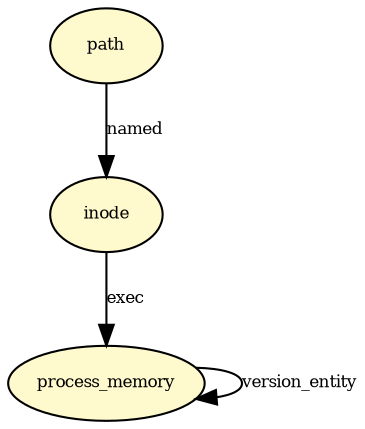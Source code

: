 digraph RGL__DirectedAdjacencyGraph {path[fontsize = 8,label = "path",shape = ellipse, fillcolor="#fffacd", style = filled]

inode[fontsize = 8,label = "inode",shape = ellipse, fillcolor="#fffacd", style = filled]

path -> inode[fontsize = 8,label = "named"]

process_memory[fontsize = 8,label = "process_memory",shape = ellipse, fillcolor="#fffacd", style = filled]

inode -> process_memory[fontsize = 8,label = "exec"]

process_memory -> process_memory[fontsize = 8,label = "version_entity"]

}